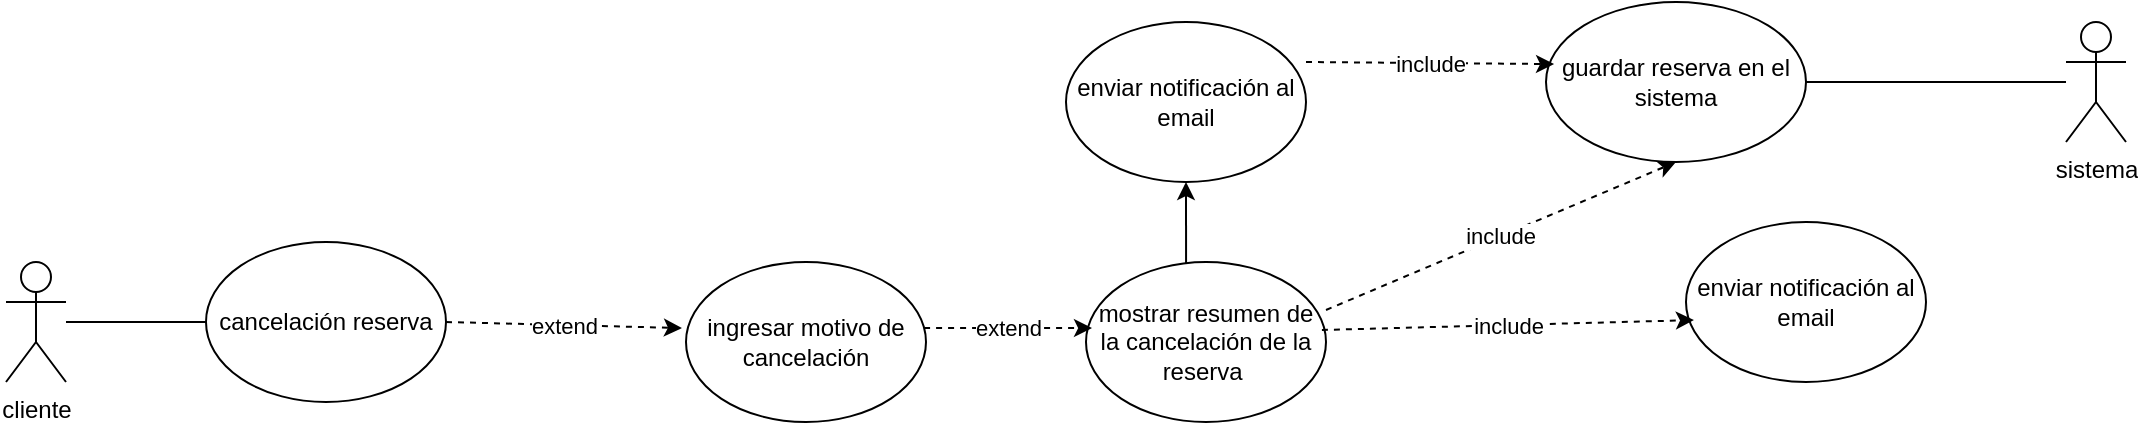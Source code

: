 <mxfile version="24.7.7">
  <diagram name="Página-1" id="KnoGwaJfarleWm4jVh1y">
    <mxGraphModel dx="1434" dy="772" grid="1" gridSize="10" guides="1" tooltips="1" connect="1" arrows="1" fold="1" page="1" pageScale="1" pageWidth="1169" pageHeight="827" math="0" shadow="0">
      <root>
        <mxCell id="0" />
        <mxCell id="1" parent="0" />
        <mxCell id="XnVL3MpwIO0AaOGEDMrH-1" value="cliente" style="shape=umlActor;verticalLabelPosition=bottom;verticalAlign=top;html=1;outlineConnect=0;" parent="1" vertex="1">
          <mxGeometry x="60" y="610" width="30" height="60" as="geometry" />
        </mxCell>
        <mxCell id="XnVL3MpwIO0AaOGEDMrH-17" value="guardar reserva en el sistema" style="ellipse;whiteSpace=wrap;html=1;" parent="1" vertex="1">
          <mxGeometry x="830" y="480" width="130" height="80" as="geometry" />
        </mxCell>
        <mxCell id="XnVL3MpwIO0AaOGEDMrH-22" value="sistema" style="shape=umlActor;verticalLabelPosition=bottom;verticalAlign=top;html=1;outlineConnect=0;" parent="1" vertex="1">
          <mxGeometry x="1090" y="490" width="30" height="60" as="geometry" />
        </mxCell>
        <mxCell id="XnVL3MpwIO0AaOGEDMrH-23" value="" style="endArrow=none;html=1;rounded=0;exitX=1;exitY=0.5;exitDx=0;exitDy=0;" parent="1" source="XnVL3MpwIO0AaOGEDMrH-17" target="XnVL3MpwIO0AaOGEDMrH-22" edge="1">
          <mxGeometry width="50" height="50" relative="1" as="geometry">
            <mxPoint x="930" y="180" as="sourcePoint" />
            <mxPoint x="980" y="130" as="targetPoint" />
          </mxGeometry>
        </mxCell>
        <mxCell id="XnVL3MpwIO0AaOGEDMrH-14" value="enviar notificación al email" style="ellipse;whiteSpace=wrap;html=1;" parent="1" vertex="1">
          <mxGeometry x="590" y="490" width="120" height="80" as="geometry" />
        </mxCell>
        <mxCell id="XnVL3MpwIO0AaOGEDMrH-56" value="" style="endArrow=classic;html=1;rounded=0;entryX=0.5;entryY=1;entryDx=0;entryDy=0;exitX=0.417;exitY=0.05;exitDx=0;exitDy=0;exitPerimeter=0;" parent="1" target="XnVL3MpwIO0AaOGEDMrH-14" edge="1" source="XnVL3MpwIO0AaOGEDMrH-61">
          <mxGeometry width="50" height="50" relative="1" as="geometry">
            <mxPoint x="650" y="440" as="sourcePoint" />
            <mxPoint x="827" y="487" as="targetPoint" />
          </mxGeometry>
        </mxCell>
        <mxCell id="XnVL3MpwIO0AaOGEDMrH-59" value="cancelación reserva" style="ellipse;whiteSpace=wrap;html=1;" parent="1" vertex="1">
          <mxGeometry x="160" y="600" width="120" height="80" as="geometry" />
        </mxCell>
        <mxCell id="XnVL3MpwIO0AaOGEDMrH-60" value="ingresar motivo de cancelación" style="ellipse;whiteSpace=wrap;html=1;" parent="1" vertex="1">
          <mxGeometry x="400" y="610" width="120" height="80" as="geometry" />
        </mxCell>
        <mxCell id="XnVL3MpwIO0AaOGEDMrH-61" value="mostrar resumen de la cancelación de la reserva&amp;nbsp;" style="ellipse;whiteSpace=wrap;html=1;" parent="1" vertex="1">
          <mxGeometry x="600" y="610" width="120" height="80" as="geometry" />
        </mxCell>
        <mxCell id="XnVL3MpwIO0AaOGEDMrH-62" value="enviar notificación al email" style="ellipse;whiteSpace=wrap;html=1;" parent="1" vertex="1">
          <mxGeometry x="900" y="590" width="120" height="80" as="geometry" />
        </mxCell>
        <mxCell id="XnVL3MpwIO0AaOGEDMrH-73" value="include" style="endArrow=classic;html=1;rounded=0;dashed=1;strokeColor=default;align=center;verticalAlign=middle;fontFamily=Helvetica;fontSize=11;fontColor=default;labelBackgroundColor=default;entryX=0.5;entryY=1;entryDx=0;entryDy=0;exitX=1;exitY=0.3;exitDx=0;exitDy=0;exitPerimeter=0;" parent="1" source="XnVL3MpwIO0AaOGEDMrH-61" target="XnVL3MpwIO0AaOGEDMrH-17" edge="1">
          <mxGeometry width="50" height="50" relative="1" as="geometry">
            <mxPoint x="470" y="330" as="sourcePoint" />
            <mxPoint x="520" y="280" as="targetPoint" />
          </mxGeometry>
        </mxCell>
        <mxCell id="XnVL3MpwIO0AaOGEDMrH-74" value="include" style="endArrow=classic;html=1;rounded=0;dashed=1;strokeColor=default;align=center;verticalAlign=middle;fontFamily=Helvetica;fontSize=11;fontColor=default;labelBackgroundColor=default;entryX=0.033;entryY=0.613;entryDx=0;entryDy=0;entryPerimeter=0;exitX=0.983;exitY=0.425;exitDx=0;exitDy=0;exitPerimeter=0;" parent="1" source="XnVL3MpwIO0AaOGEDMrH-61" target="XnVL3MpwIO0AaOGEDMrH-62" edge="1">
          <mxGeometry width="50" height="50" relative="1" as="geometry">
            <mxPoint x="480" y="340" as="sourcePoint" />
            <mxPoint x="530" y="290" as="targetPoint" />
          </mxGeometry>
        </mxCell>
        <mxCell id="XnVL3MpwIO0AaOGEDMrH-75" value="include" style="endArrow=classic;html=1;rounded=0;dashed=1;strokeColor=default;align=center;verticalAlign=middle;fontFamily=Helvetica;fontSize=11;fontColor=default;labelBackgroundColor=default;entryX=0.031;entryY=0.388;entryDx=0;entryDy=0;exitX=1;exitY=0.375;exitDx=0;exitDy=0;exitPerimeter=0;entryPerimeter=0;" parent="1" target="XnVL3MpwIO0AaOGEDMrH-17" edge="1">
          <mxGeometry width="50" height="50" relative="1" as="geometry">
            <mxPoint x="710" y="510" as="sourcePoint" />
            <mxPoint x="540" y="300" as="targetPoint" />
          </mxGeometry>
        </mxCell>
        <mxCell id="XnVL3MpwIO0AaOGEDMrH-83" value="extend" style="endArrow=classic;html=1;rounded=0;dashed=1;strokeColor=default;align=center;verticalAlign=middle;fontFamily=Helvetica;fontSize=11;fontColor=default;labelBackgroundColor=default;exitX=1;exitY=0.5;exitDx=0;exitDy=0;entryX=-0.017;entryY=0.413;entryDx=0;entryDy=0;entryPerimeter=0;" parent="1" source="XnVL3MpwIO0AaOGEDMrH-59" target="XnVL3MpwIO0AaOGEDMrH-60" edge="1">
          <mxGeometry width="50" height="50" relative="1" as="geometry">
            <mxPoint x="210" y="545" as="sourcePoint" />
            <mxPoint x="374" y="601" as="targetPoint" />
          </mxGeometry>
        </mxCell>
        <mxCell id="XnVL3MpwIO0AaOGEDMrH-85" value="extend" style="endArrow=classic;html=1;rounded=0;dashed=1;strokeColor=default;align=center;verticalAlign=middle;fontFamily=Helvetica;fontSize=11;fontColor=default;labelBackgroundColor=default;exitX=0.992;exitY=0.413;exitDx=0;exitDy=0;entryX=0.025;entryY=0.413;entryDx=0;entryDy=0;entryPerimeter=0;exitPerimeter=0;" parent="1" source="XnVL3MpwIO0AaOGEDMrH-60" target="XnVL3MpwIO0AaOGEDMrH-61" edge="1">
          <mxGeometry width="50" height="50" relative="1" as="geometry">
            <mxPoint x="230" y="565" as="sourcePoint" />
            <mxPoint x="394" y="621" as="targetPoint" />
          </mxGeometry>
        </mxCell>
        <mxCell id="eMtDuHViLQ_YWbLmX2kJ-2" value="" style="endArrow=none;html=1;rounded=0;entryX=0;entryY=0.5;entryDx=0;entryDy=0;" edge="1" parent="1" target="XnVL3MpwIO0AaOGEDMrH-59">
          <mxGeometry width="50" height="50" relative="1" as="geometry">
            <mxPoint x="90" y="640" as="sourcePoint" />
            <mxPoint x="140" y="640" as="targetPoint" />
          </mxGeometry>
        </mxCell>
      </root>
    </mxGraphModel>
  </diagram>
</mxfile>
